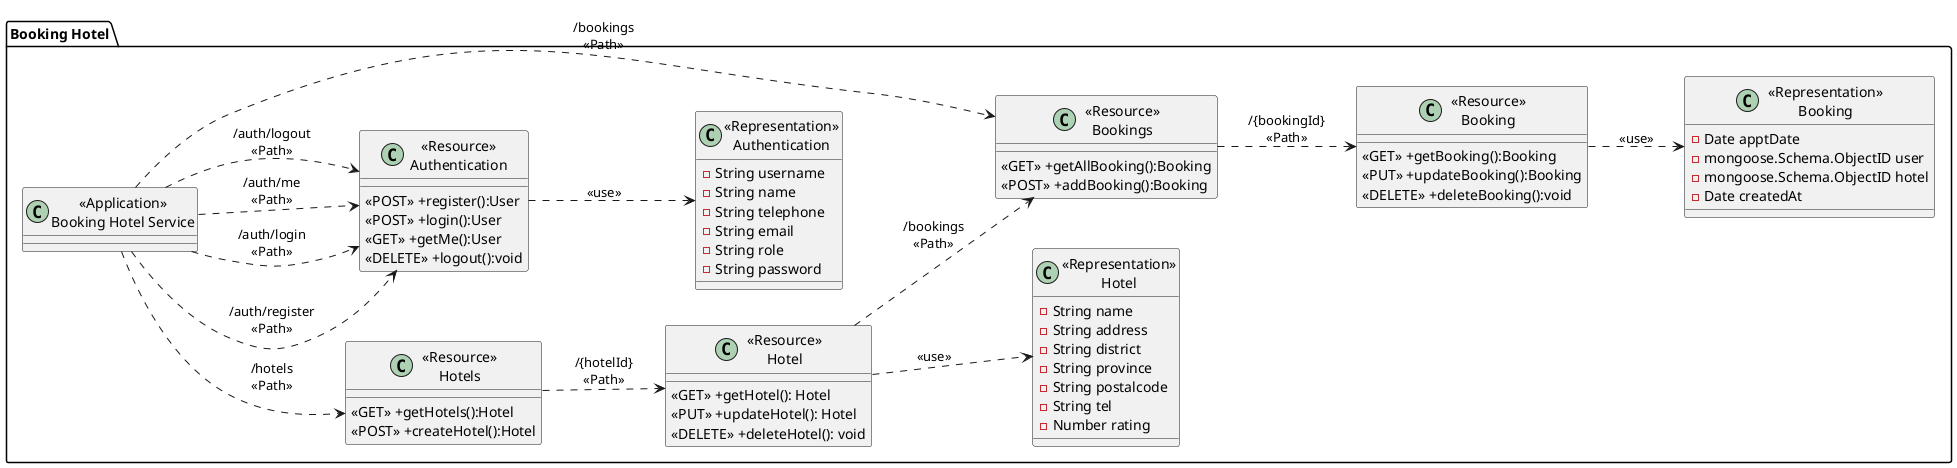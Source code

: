 @startuml User Class Diagram
left to right direction
package "Booking Hotel"{

    class "<<Application>>\nBooking Hotel Service" as BookingHotelService{}

    class "<<Resource>>\nHotels" as ResourceHotels{
        <<GET>> +getHotels():Hotel
        <<POST>> +createHotel():Hotel
    }

    class "<<Resource>>\nHotel" as ResourceHotel {
        <<GET>> +getHotel(): Hotel
        <<PUT>> +updateHotel(): Hotel
        <<DELETE>> +deleteHotel(): void
    }

    class "<<Representation>>\nHotel" as RepresentationHotel {
        -String name
        -String address
        -String district
        -String province
        -String postalcode
        -String tel
        -Number rating
    }



    class "<<Resource>>\nAuthentication" as resourceauth{
        <<POST>> +register():User
        <<POST>> +login():User
        <<GET>> +getMe():User
        <<DELETE>> +logout():void
    }

    class "<<Representation>>\nAuthentication" as representationauth {
        -String username 
        -String name
        -String telephone
        -String email
        -String role 
        -String password
    }

    class "<<Resource>>\nBookings" as ResourceBookings{
            <<GET>> +getAllBooking():Booking
            <<POST>> +addBooking():Booking
        }

        class "<<Resource>>\nBooking" as ResourceBooking {
            <<GET>> +getBooking():Booking
            <<PUT>> +updateBooking():Booking
            <<DELETE>> +deleteBooking():void
        }

        class "<<Representation>>\nBooking" as RepresentationBooking {
            -Date apptDate
            -mongoose.Schema.ObjectID user
            -mongoose.Schema.ObjectID hotel
            -Date createdAt
        }
}


BookingHotelService ..> ResourceHotels:"/hotels\n<<Path>>"
ResourceHotels ..> ResourceHotel: "/{hotelId}\n<<Path>>"
ResourceHotel ..> RepresentationHotel: "<<use>>"
ResourceHotel ..> ResourceBookings:"/bookings\n<<Path>>"

BookingHotelService ..> resourceauth:"/auth/register\n<<Path>>"
BookingHotelService ..> resourceauth:"/auth/login\n<<Path>>"
BookingHotelService ..> resourceauth:"/auth/me\n<<Path>>"
BookingHotelService ..> resourceauth:"/auth/logout\n<<Path>>"
resourceauth ..> representationauth: "<<use>>"

BookingHotelService ..> ResourceBookings:"/bookings\n<<Path>>"
ResourceBookings ..> ResourceBooking: "/{bookingId}\n<<Path>>"
ResourceBooking ..> RepresentationBooking: "<<use>>"

@enduml